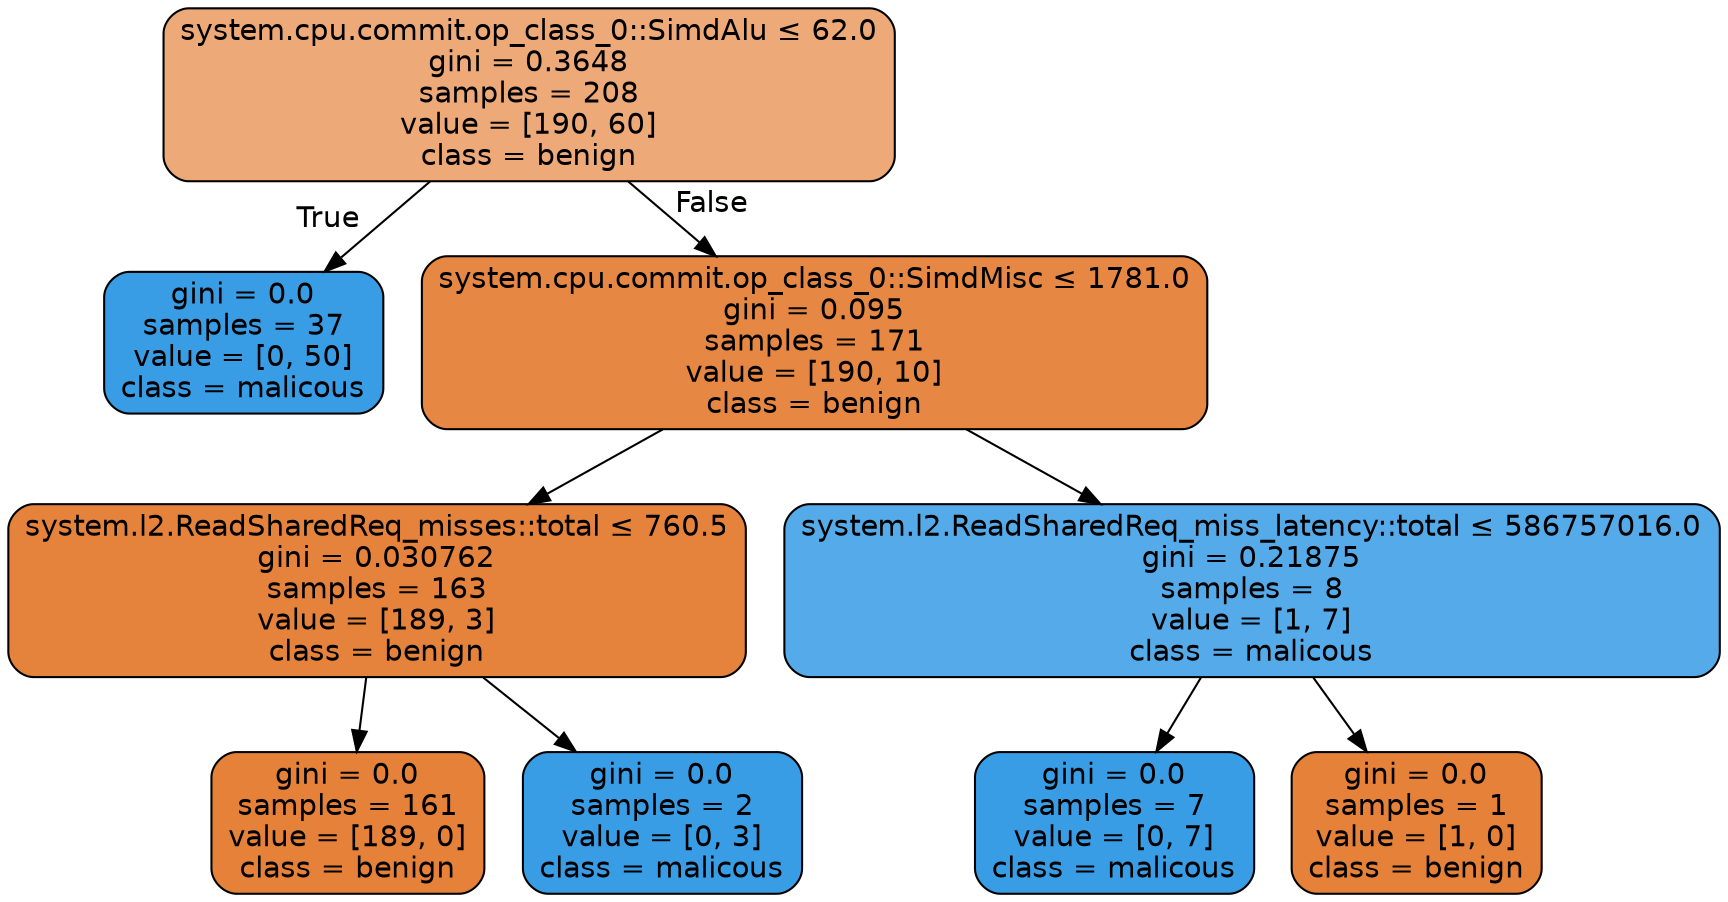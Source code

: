 digraph Tree {
node [shape=box, style="filled, rounded", color="black", fontname=helvetica] ;
edge [fontname=helvetica] ;
0 [label=<system.cpu.commit.op_class_0::SimdAlu &le; 62.0<br/>gini = 0.3648<br/>samples = 208<br/>value = [190, 60]<br/>class = benign>, fillcolor="#eda978"] ;
1 [label=<gini = 0.0<br/>samples = 37<br/>value = [0, 50]<br/>class = malicous>, fillcolor="#399de5"] ;
0 -> 1 [labeldistance=2.5, labelangle=45, headlabel="True"] ;
2 [label=<system.cpu.commit.op_class_0::SimdMisc &le; 1781.0<br/>gini = 0.095<br/>samples = 171<br/>value = [190, 10]<br/>class = benign>, fillcolor="#e68843"] ;
0 -> 2 [labeldistance=2.5, labelangle=-45, headlabel="False"] ;
3 [label=<system.l2.ReadSharedReq_misses::total &le; 760.5<br/>gini = 0.030762<br/>samples = 163<br/>value = [189, 3]<br/>class = benign>, fillcolor="#e5833c"] ;
2 -> 3 ;
4 [label=<gini = 0.0<br/>samples = 161<br/>value = [189, 0]<br/>class = benign>, fillcolor="#e58139"] ;
3 -> 4 ;
5 [label=<gini = 0.0<br/>samples = 2<br/>value = [0, 3]<br/>class = malicous>, fillcolor="#399de5"] ;
3 -> 5 ;
6 [label=<system.l2.ReadSharedReq_miss_latency::total &le; 586757016.0<br/>gini = 0.21875<br/>samples = 8<br/>value = [1, 7]<br/>class = malicous>, fillcolor="#55abe9"] ;
2 -> 6 ;
7 [label=<gini = 0.0<br/>samples = 7<br/>value = [0, 7]<br/>class = malicous>, fillcolor="#399de5"] ;
6 -> 7 ;
8 [label=<gini = 0.0<br/>samples = 1<br/>value = [1, 0]<br/>class = benign>, fillcolor="#e58139"] ;
6 -> 8 ;
}
